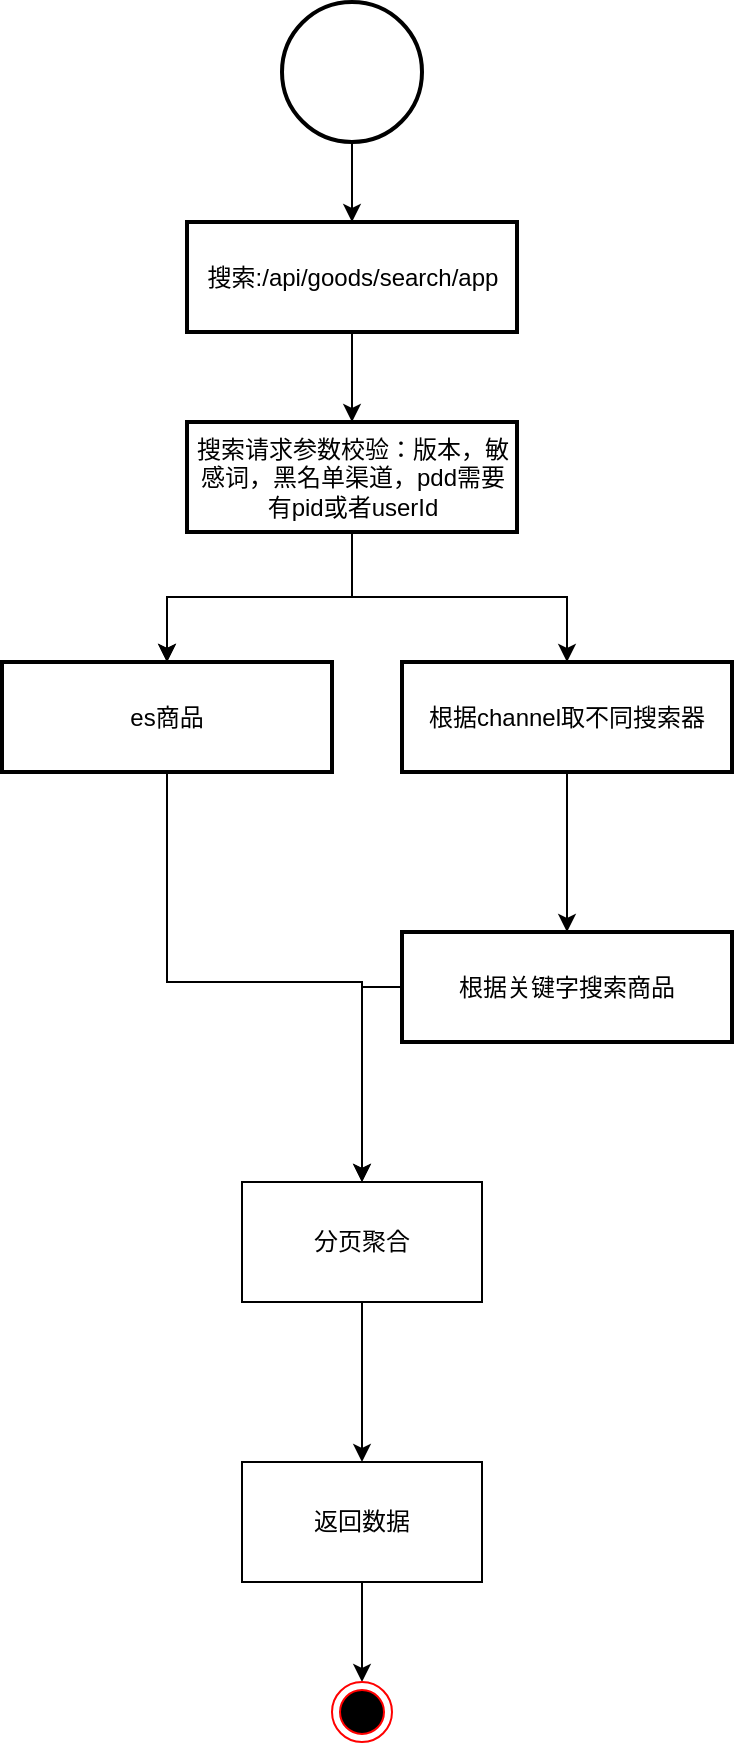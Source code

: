<mxfile version="24.0.3" type="github">
  <diagram name="第 1 页" id="GEY6Qk0OPt4D6-i5Qygv">
    <mxGraphModel dx="1026" dy="663" grid="1" gridSize="10" guides="1" tooltips="1" connect="1" arrows="1" fold="1" page="1" pageScale="1" pageWidth="827" pageHeight="1169" math="0" shadow="0">
      <root>
        <mxCell id="0" />
        <mxCell id="1" parent="0" />
        <mxCell id="lMuhTNaxXnRGXvbechdD-3" value="" style="edgeStyle=orthogonalEdgeStyle;rounded=0;orthogonalLoop=1;jettySize=auto;html=1;" edge="1" parent="1" source="lMuhTNaxXnRGXvbechdD-1" target="lMuhTNaxXnRGXvbechdD-2">
          <mxGeometry relative="1" as="geometry" />
        </mxCell>
        <mxCell id="lMuhTNaxXnRGXvbechdD-1" value="" style="strokeWidth=2;html=1;shape=mxgraph.flowchart.start_2;whiteSpace=wrap;" vertex="1" parent="1">
          <mxGeometry x="290" y="30" width="70" height="70" as="geometry" />
        </mxCell>
        <mxCell id="lMuhTNaxXnRGXvbechdD-5" value="" style="edgeStyle=orthogonalEdgeStyle;rounded=0;orthogonalLoop=1;jettySize=auto;html=1;" edge="1" parent="1" source="lMuhTNaxXnRGXvbechdD-2" target="lMuhTNaxXnRGXvbechdD-4">
          <mxGeometry relative="1" as="geometry" />
        </mxCell>
        <mxCell id="lMuhTNaxXnRGXvbechdD-2" value="搜索:/api/goods/search/app" style="whiteSpace=wrap;html=1;strokeWidth=2;" vertex="1" parent="1">
          <mxGeometry x="242.5" y="140" width="165" height="55" as="geometry" />
        </mxCell>
        <mxCell id="lMuhTNaxXnRGXvbechdD-7" value="" style="edgeStyle=orthogonalEdgeStyle;rounded=0;orthogonalLoop=1;jettySize=auto;html=1;" edge="1" parent="1" source="lMuhTNaxXnRGXvbechdD-4" target="lMuhTNaxXnRGXvbechdD-6">
          <mxGeometry relative="1" as="geometry" />
        </mxCell>
        <mxCell id="lMuhTNaxXnRGXvbechdD-8" value="" style="edgeStyle=orthogonalEdgeStyle;rounded=0;orthogonalLoop=1;jettySize=auto;html=1;" edge="1" parent="1" source="lMuhTNaxXnRGXvbechdD-4" target="lMuhTNaxXnRGXvbechdD-6">
          <mxGeometry relative="1" as="geometry" />
        </mxCell>
        <mxCell id="lMuhTNaxXnRGXvbechdD-10" style="edgeStyle=orthogonalEdgeStyle;rounded=0;orthogonalLoop=1;jettySize=auto;html=1;exitX=0.5;exitY=1;exitDx=0;exitDy=0;entryX=0.5;entryY=0;entryDx=0;entryDy=0;" edge="1" parent="1" source="lMuhTNaxXnRGXvbechdD-4" target="lMuhTNaxXnRGXvbechdD-9">
          <mxGeometry relative="1" as="geometry" />
        </mxCell>
        <mxCell id="lMuhTNaxXnRGXvbechdD-4" value="搜索请求参数校验：版本，敏感词，黑名单渠道，pdd需要有pid或者userId" style="whiteSpace=wrap;html=1;strokeWidth=2;" vertex="1" parent="1">
          <mxGeometry x="242.5" y="240" width="165" height="55" as="geometry" />
        </mxCell>
        <mxCell id="lMuhTNaxXnRGXvbechdD-15" style="edgeStyle=orthogonalEdgeStyle;rounded=0;orthogonalLoop=1;jettySize=auto;html=1;exitX=0.5;exitY=1;exitDx=0;exitDy=0;entryX=0.5;entryY=0;entryDx=0;entryDy=0;" edge="1" parent="1" source="lMuhTNaxXnRGXvbechdD-6" target="lMuhTNaxXnRGXvbechdD-13">
          <mxGeometry relative="1" as="geometry">
            <Array as="points">
              <mxPoint x="233" y="520" />
              <mxPoint x="330" y="520" />
            </Array>
          </mxGeometry>
        </mxCell>
        <mxCell id="lMuhTNaxXnRGXvbechdD-6" value="es商品" style="whiteSpace=wrap;html=1;strokeWidth=2;" vertex="1" parent="1">
          <mxGeometry x="150" y="360" width="165" height="55" as="geometry" />
        </mxCell>
        <mxCell id="lMuhTNaxXnRGXvbechdD-12" value="" style="edgeStyle=orthogonalEdgeStyle;rounded=0;orthogonalLoop=1;jettySize=auto;html=1;" edge="1" parent="1" source="lMuhTNaxXnRGXvbechdD-9" target="lMuhTNaxXnRGXvbechdD-11">
          <mxGeometry relative="1" as="geometry" />
        </mxCell>
        <mxCell id="lMuhTNaxXnRGXvbechdD-9" value="根据channel取不同搜索器" style="whiteSpace=wrap;html=1;strokeWidth=2;" vertex="1" parent="1">
          <mxGeometry x="350" y="360" width="165" height="55" as="geometry" />
        </mxCell>
        <mxCell id="lMuhTNaxXnRGXvbechdD-16" style="edgeStyle=orthogonalEdgeStyle;rounded=0;orthogonalLoop=1;jettySize=auto;html=1;exitX=0;exitY=0.5;exitDx=0;exitDy=0;entryX=0.5;entryY=0;entryDx=0;entryDy=0;" edge="1" parent="1" source="lMuhTNaxXnRGXvbechdD-11" target="lMuhTNaxXnRGXvbechdD-13">
          <mxGeometry relative="1" as="geometry" />
        </mxCell>
        <mxCell id="lMuhTNaxXnRGXvbechdD-11" value="根据关键字搜索商品" style="whiteSpace=wrap;html=1;strokeWidth=2;" vertex="1" parent="1">
          <mxGeometry x="350" y="495" width="165" height="55" as="geometry" />
        </mxCell>
        <mxCell id="lMuhTNaxXnRGXvbechdD-18" value="" style="edgeStyle=orthogonalEdgeStyle;rounded=0;orthogonalLoop=1;jettySize=auto;html=1;" edge="1" parent="1" source="lMuhTNaxXnRGXvbechdD-13" target="lMuhTNaxXnRGXvbechdD-17">
          <mxGeometry relative="1" as="geometry" />
        </mxCell>
        <mxCell id="lMuhTNaxXnRGXvbechdD-13" value="分页聚合" style="rounded=0;whiteSpace=wrap;html=1;" vertex="1" parent="1">
          <mxGeometry x="270" y="620" width="120" height="60" as="geometry" />
        </mxCell>
        <mxCell id="lMuhTNaxXnRGXvbechdD-20" style="edgeStyle=orthogonalEdgeStyle;rounded=0;orthogonalLoop=1;jettySize=auto;html=1;exitX=0.5;exitY=1;exitDx=0;exitDy=0;" edge="1" parent="1" source="lMuhTNaxXnRGXvbechdD-17" target="lMuhTNaxXnRGXvbechdD-19">
          <mxGeometry relative="1" as="geometry" />
        </mxCell>
        <mxCell id="lMuhTNaxXnRGXvbechdD-17" value="返回数据" style="rounded=0;whiteSpace=wrap;html=1;" vertex="1" parent="1">
          <mxGeometry x="270" y="760" width="120" height="60" as="geometry" />
        </mxCell>
        <mxCell id="lMuhTNaxXnRGXvbechdD-19" value="" style="ellipse;html=1;shape=endState;fillColor=#000000;strokeColor=#ff0000;" vertex="1" parent="1">
          <mxGeometry x="315" y="870" width="30" height="30" as="geometry" />
        </mxCell>
      </root>
    </mxGraphModel>
  </diagram>
</mxfile>
